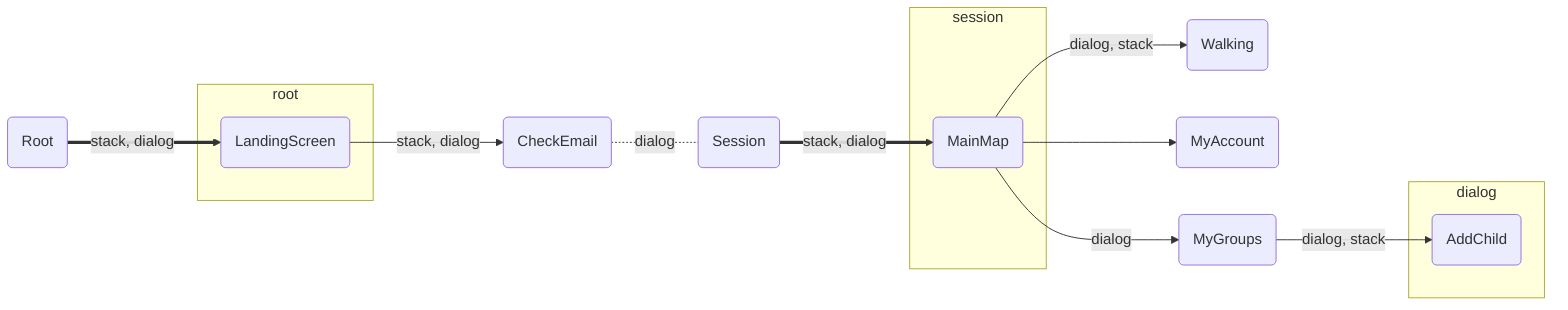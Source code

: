 graph LR;
A("CheckEmail");
B("Session");
C("Walking");
D("MyAccount");
E("MyGroups");
subgraph session;
F("MainMap");
end;
G("Root");
subgraph dialog;
H("AddChild");
end;
subgraph root;
I("LandingScreen");
end;
A-. "dialog" .-B;
B== "stack, dialog" ==>F;
E-- "dialog, stack" -->H;
F-- "dialog, stack" -->C;
F-- "dialog" -->E;
F-->D;
G== "stack, dialog" ==>I;
I-- "stack, dialog" -->A;